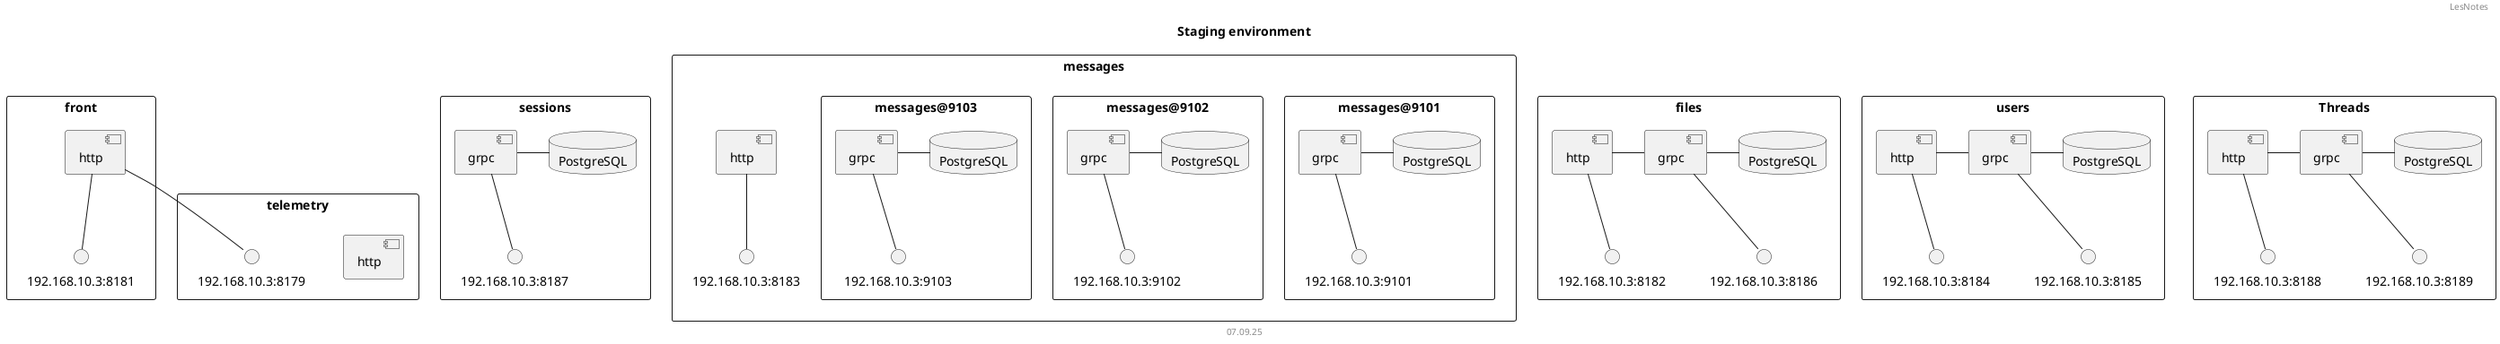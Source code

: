 @startuml

skinparam packageStyle rectangle

top to bottom direction

header LesNotes
title Staging environment

together {
	package users
	package files
	package messages
	package telemetry
	package sessions
	package front
}

package Front as front {
	component http as front_http
	front_http -- "192.168.10.3:8181"
}

package Telemetry as telemetry {
	component http as telemetry_http
	front_http -- "192.168.10.3:8179"
}

package Users as users {
	component http as users_http
	component grpc as users_grpc
	database PostgreSQL as users_db

	users_http -- "192.168.10.3:8184"
	users_grpc -- "192.168.10.3:8185"

	users_grpc - users_db
	users_http - users_grpc
}

package Files as files {
	component http as files_http
	component grpc as files_grpc
	database PostgreSQL as files_db

	files_http -- "192.168.10.3:8182"
	files_grpc -- "192.168.10.3:8186"

	files_grpc - files_db 
	files_http - files_grpc
}

package Messages as messages {
	component http as messages_http

	messages_http -- "192.168.10.3:8183"

	package "messages@9101" as 9101 {
		component grpc as 9101_grpc
		database PostgreSQL as 9101_db

		9101_grpc -- "192.168.10.3:9101"
		9101_grpc - 9101_db
	}

	package "messages@9102" as 9102 {
		component grpc as 9102_grpc
		database PostgreSQL as 9102_db

		9102_grpc -- "192.168.10.3:9102"
		9102_grpc - 9102_db
	}

	package "messages@9103" as 9103 {
		component grpc as 9103_grpc
		database PostgreSQL as 9103_db

		9103_grpc -- "192.168.10.3:9103"
		9103_grpc - 9103_db
	}
}

package Sessions as sessions {
	component grpc as sessions_grpc
	database PostgreSQL as sessions_db

	sessions_grpc -- "192.168.10.3:8187"

	sessions_grpc - sessions_db
}

package Threads as threads {
	component grpc as threads_grpc
	component http as threads_http
	database PostgreSQL as threads_db

	threads_http -- "192.168.10.3:8188"
	threads_grpc -- "192.168.10.3:8189"

	threads_grpc - threads_db
	threads_http - threads_grpc
}

footer 07.09.25
@enduml
